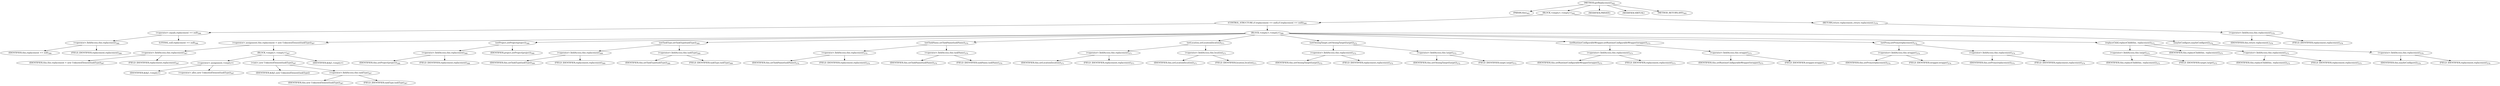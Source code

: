 digraph "getReplacement" {  
"407" [label = <(METHOD,getReplacement)<SUB>365</SUB>> ]
"35" [label = <(PARAM,this)<SUB>365</SUB>> ]
"408" [label = <(BLOCK,&lt;empty&gt;,&lt;empty&gt;)<SUB>365</SUB>> ]
"409" [label = <(CONTROL_STRUCTURE,if (replacement == null),if (replacement == null))<SUB>366</SUB>> ]
"410" [label = <(&lt;operator&gt;.equals,replacement == null)<SUB>366</SUB>> ]
"411" [label = <(&lt;operator&gt;.fieldAccess,this.replacement)<SUB>366</SUB>> ]
"412" [label = <(IDENTIFIER,this,replacement == null)<SUB>366</SUB>> ]
"413" [label = <(FIELD_IDENTIFIER,replacement,replacement)<SUB>366</SUB>> ]
"414" [label = <(LITERAL,null,replacement == null)<SUB>366</SUB>> ]
"415" [label = <(BLOCK,&lt;empty&gt;,&lt;empty&gt;)<SUB>366</SUB>> ]
"416" [label = <(&lt;operator&gt;.assignment,this.replacement = new UnknownElement(taskType))<SUB>367</SUB>> ]
"417" [label = <(&lt;operator&gt;.fieldAccess,this.replacement)<SUB>367</SUB>> ]
"418" [label = <(IDENTIFIER,this,this.replacement = new UnknownElement(taskType))<SUB>367</SUB>> ]
"419" [label = <(FIELD_IDENTIFIER,replacement,replacement)<SUB>367</SUB>> ]
"420" [label = <(BLOCK,&lt;empty&gt;,&lt;empty&gt;)<SUB>367</SUB>> ]
"421" [label = <(&lt;operator&gt;.assignment,&lt;empty&gt;)> ]
"422" [label = <(IDENTIFIER,$obj1,&lt;empty&gt;)> ]
"423" [label = <(&lt;operator&gt;.alloc,new UnknownElement(taskType))<SUB>367</SUB>> ]
"424" [label = <(&lt;init&gt;,new UnknownElement(taskType))<SUB>367</SUB>> ]
"425" [label = <(IDENTIFIER,$obj1,new UnknownElement(taskType))> ]
"426" [label = <(&lt;operator&gt;.fieldAccess,this.taskType)<SUB>367</SUB>> ]
"427" [label = <(IDENTIFIER,this,new UnknownElement(taskType))<SUB>367</SUB>> ]
"428" [label = <(FIELD_IDENTIFIER,taskType,taskType)<SUB>367</SUB>> ]
"429" [label = <(IDENTIFIER,$obj1,&lt;empty&gt;)> ]
"430" [label = <(setProject,setProject(project))<SUB>368</SUB>> ]
"431" [label = <(&lt;operator&gt;.fieldAccess,this.replacement)<SUB>368</SUB>> ]
"432" [label = <(IDENTIFIER,this,setProject(project))<SUB>368</SUB>> ]
"433" [label = <(FIELD_IDENTIFIER,replacement,replacement)<SUB>368</SUB>> ]
"434" [label = <(IDENTIFIER,project,setProject(project))<SUB>368</SUB>> ]
"435" [label = <(setTaskType,setTaskType(taskType))<SUB>369</SUB>> ]
"436" [label = <(&lt;operator&gt;.fieldAccess,this.replacement)<SUB>369</SUB>> ]
"437" [label = <(IDENTIFIER,this,setTaskType(taskType))<SUB>369</SUB>> ]
"438" [label = <(FIELD_IDENTIFIER,replacement,replacement)<SUB>369</SUB>> ]
"439" [label = <(&lt;operator&gt;.fieldAccess,this.taskType)<SUB>369</SUB>> ]
"440" [label = <(IDENTIFIER,this,setTaskType(taskType))<SUB>369</SUB>> ]
"441" [label = <(FIELD_IDENTIFIER,taskType,taskType)<SUB>369</SUB>> ]
"442" [label = <(setTaskName,setTaskName(taskName))<SUB>370</SUB>> ]
"443" [label = <(&lt;operator&gt;.fieldAccess,this.replacement)<SUB>370</SUB>> ]
"444" [label = <(IDENTIFIER,this,setTaskName(taskName))<SUB>370</SUB>> ]
"445" [label = <(FIELD_IDENTIFIER,replacement,replacement)<SUB>370</SUB>> ]
"446" [label = <(&lt;operator&gt;.fieldAccess,this.taskName)<SUB>370</SUB>> ]
"447" [label = <(IDENTIFIER,this,setTaskName(taskName))<SUB>370</SUB>> ]
"448" [label = <(FIELD_IDENTIFIER,taskName,taskName)<SUB>370</SUB>> ]
"449" [label = <(setLocation,setLocation(location))<SUB>371</SUB>> ]
"450" [label = <(&lt;operator&gt;.fieldAccess,this.replacement)<SUB>371</SUB>> ]
"451" [label = <(IDENTIFIER,this,setLocation(location))<SUB>371</SUB>> ]
"452" [label = <(FIELD_IDENTIFIER,replacement,replacement)<SUB>371</SUB>> ]
"453" [label = <(&lt;operator&gt;.fieldAccess,this.location)<SUB>371</SUB>> ]
"454" [label = <(IDENTIFIER,this,setLocation(location))<SUB>371</SUB>> ]
"455" [label = <(FIELD_IDENTIFIER,location,location)<SUB>371</SUB>> ]
"456" [label = <(setOwningTarget,setOwningTarget(target))<SUB>372</SUB>> ]
"457" [label = <(&lt;operator&gt;.fieldAccess,this.replacement)<SUB>372</SUB>> ]
"458" [label = <(IDENTIFIER,this,setOwningTarget(target))<SUB>372</SUB>> ]
"459" [label = <(FIELD_IDENTIFIER,replacement,replacement)<SUB>372</SUB>> ]
"460" [label = <(&lt;operator&gt;.fieldAccess,this.target)<SUB>372</SUB>> ]
"461" [label = <(IDENTIFIER,this,setOwningTarget(target))<SUB>372</SUB>> ]
"462" [label = <(FIELD_IDENTIFIER,target,target)<SUB>372</SUB>> ]
"463" [label = <(setRuntimeConfigurableWrapper,setRuntimeConfigurableWrapper(wrapper))<SUB>373</SUB>> ]
"464" [label = <(&lt;operator&gt;.fieldAccess,this.replacement)<SUB>373</SUB>> ]
"465" [label = <(IDENTIFIER,this,setRuntimeConfigurableWrapper(wrapper))<SUB>373</SUB>> ]
"466" [label = <(FIELD_IDENTIFIER,replacement,replacement)<SUB>373</SUB>> ]
"467" [label = <(&lt;operator&gt;.fieldAccess,this.wrapper)<SUB>373</SUB>> ]
"468" [label = <(IDENTIFIER,this,setRuntimeConfigurableWrapper(wrapper))<SUB>373</SUB>> ]
"469" [label = <(FIELD_IDENTIFIER,wrapper,wrapper)<SUB>373</SUB>> ]
"470" [label = <(setProxy,setProxy(replacement))<SUB>374</SUB>> ]
"471" [label = <(&lt;operator&gt;.fieldAccess,this.wrapper)<SUB>374</SUB>> ]
"472" [label = <(IDENTIFIER,this,setProxy(replacement))<SUB>374</SUB>> ]
"473" [label = <(FIELD_IDENTIFIER,wrapper,wrapper)<SUB>374</SUB>> ]
"474" [label = <(&lt;operator&gt;.fieldAccess,this.replacement)<SUB>374</SUB>> ]
"475" [label = <(IDENTIFIER,this,setProxy(replacement))<SUB>374</SUB>> ]
"476" [label = <(FIELD_IDENTIFIER,replacement,replacement)<SUB>374</SUB>> ]
"477" [label = <(replaceChild,replaceChild(this, replacement))<SUB>375</SUB>> ]
"478" [label = <(&lt;operator&gt;.fieldAccess,this.target)<SUB>375</SUB>> ]
"479" [label = <(IDENTIFIER,this,replaceChild(this, replacement))<SUB>375</SUB>> ]
"480" [label = <(FIELD_IDENTIFIER,target,target)<SUB>375</SUB>> ]
"34" [label = <(IDENTIFIER,this,replaceChild(this, replacement))<SUB>375</SUB>> ]
"481" [label = <(&lt;operator&gt;.fieldAccess,this.replacement)<SUB>375</SUB>> ]
"482" [label = <(IDENTIFIER,this,replaceChild(this, replacement))<SUB>375</SUB>> ]
"483" [label = <(FIELD_IDENTIFIER,replacement,replacement)<SUB>375</SUB>> ]
"484" [label = <(maybeConfigure,maybeConfigure())<SUB>376</SUB>> ]
"485" [label = <(&lt;operator&gt;.fieldAccess,this.replacement)<SUB>376</SUB>> ]
"486" [label = <(IDENTIFIER,this,maybeConfigure())<SUB>376</SUB>> ]
"487" [label = <(FIELD_IDENTIFIER,replacement,replacement)<SUB>376</SUB>> ]
"488" [label = <(RETURN,return replacement;,return replacement;)<SUB>378</SUB>> ]
"489" [label = <(&lt;operator&gt;.fieldAccess,this.replacement)<SUB>378</SUB>> ]
"490" [label = <(IDENTIFIER,this,return replacement;)<SUB>378</SUB>> ]
"491" [label = <(FIELD_IDENTIFIER,replacement,replacement)<SUB>378</SUB>> ]
"492" [label = <(MODIFIER,PRIVATE)> ]
"493" [label = <(MODIFIER,VIRTUAL)> ]
"494" [label = <(METHOD_RETURN,ANY)<SUB>365</SUB>> ]
  "407" -> "35" 
  "407" -> "408" 
  "407" -> "492" 
  "407" -> "493" 
  "407" -> "494" 
  "408" -> "409" 
  "408" -> "488" 
  "409" -> "410" 
  "409" -> "415" 
  "410" -> "411" 
  "410" -> "414" 
  "411" -> "412" 
  "411" -> "413" 
  "415" -> "416" 
  "415" -> "430" 
  "415" -> "435" 
  "415" -> "442" 
  "415" -> "449" 
  "415" -> "456" 
  "415" -> "463" 
  "415" -> "470" 
  "415" -> "477" 
  "415" -> "484" 
  "416" -> "417" 
  "416" -> "420" 
  "417" -> "418" 
  "417" -> "419" 
  "420" -> "421" 
  "420" -> "424" 
  "420" -> "429" 
  "421" -> "422" 
  "421" -> "423" 
  "424" -> "425" 
  "424" -> "426" 
  "426" -> "427" 
  "426" -> "428" 
  "430" -> "431" 
  "430" -> "434" 
  "431" -> "432" 
  "431" -> "433" 
  "435" -> "436" 
  "435" -> "439" 
  "436" -> "437" 
  "436" -> "438" 
  "439" -> "440" 
  "439" -> "441" 
  "442" -> "443" 
  "442" -> "446" 
  "443" -> "444" 
  "443" -> "445" 
  "446" -> "447" 
  "446" -> "448" 
  "449" -> "450" 
  "449" -> "453" 
  "450" -> "451" 
  "450" -> "452" 
  "453" -> "454" 
  "453" -> "455" 
  "456" -> "457" 
  "456" -> "460" 
  "457" -> "458" 
  "457" -> "459" 
  "460" -> "461" 
  "460" -> "462" 
  "463" -> "464" 
  "463" -> "467" 
  "464" -> "465" 
  "464" -> "466" 
  "467" -> "468" 
  "467" -> "469" 
  "470" -> "471" 
  "470" -> "474" 
  "471" -> "472" 
  "471" -> "473" 
  "474" -> "475" 
  "474" -> "476" 
  "477" -> "478" 
  "477" -> "34" 
  "477" -> "481" 
  "478" -> "479" 
  "478" -> "480" 
  "481" -> "482" 
  "481" -> "483" 
  "484" -> "485" 
  "485" -> "486" 
  "485" -> "487" 
  "488" -> "489" 
  "489" -> "490" 
  "489" -> "491" 
}
